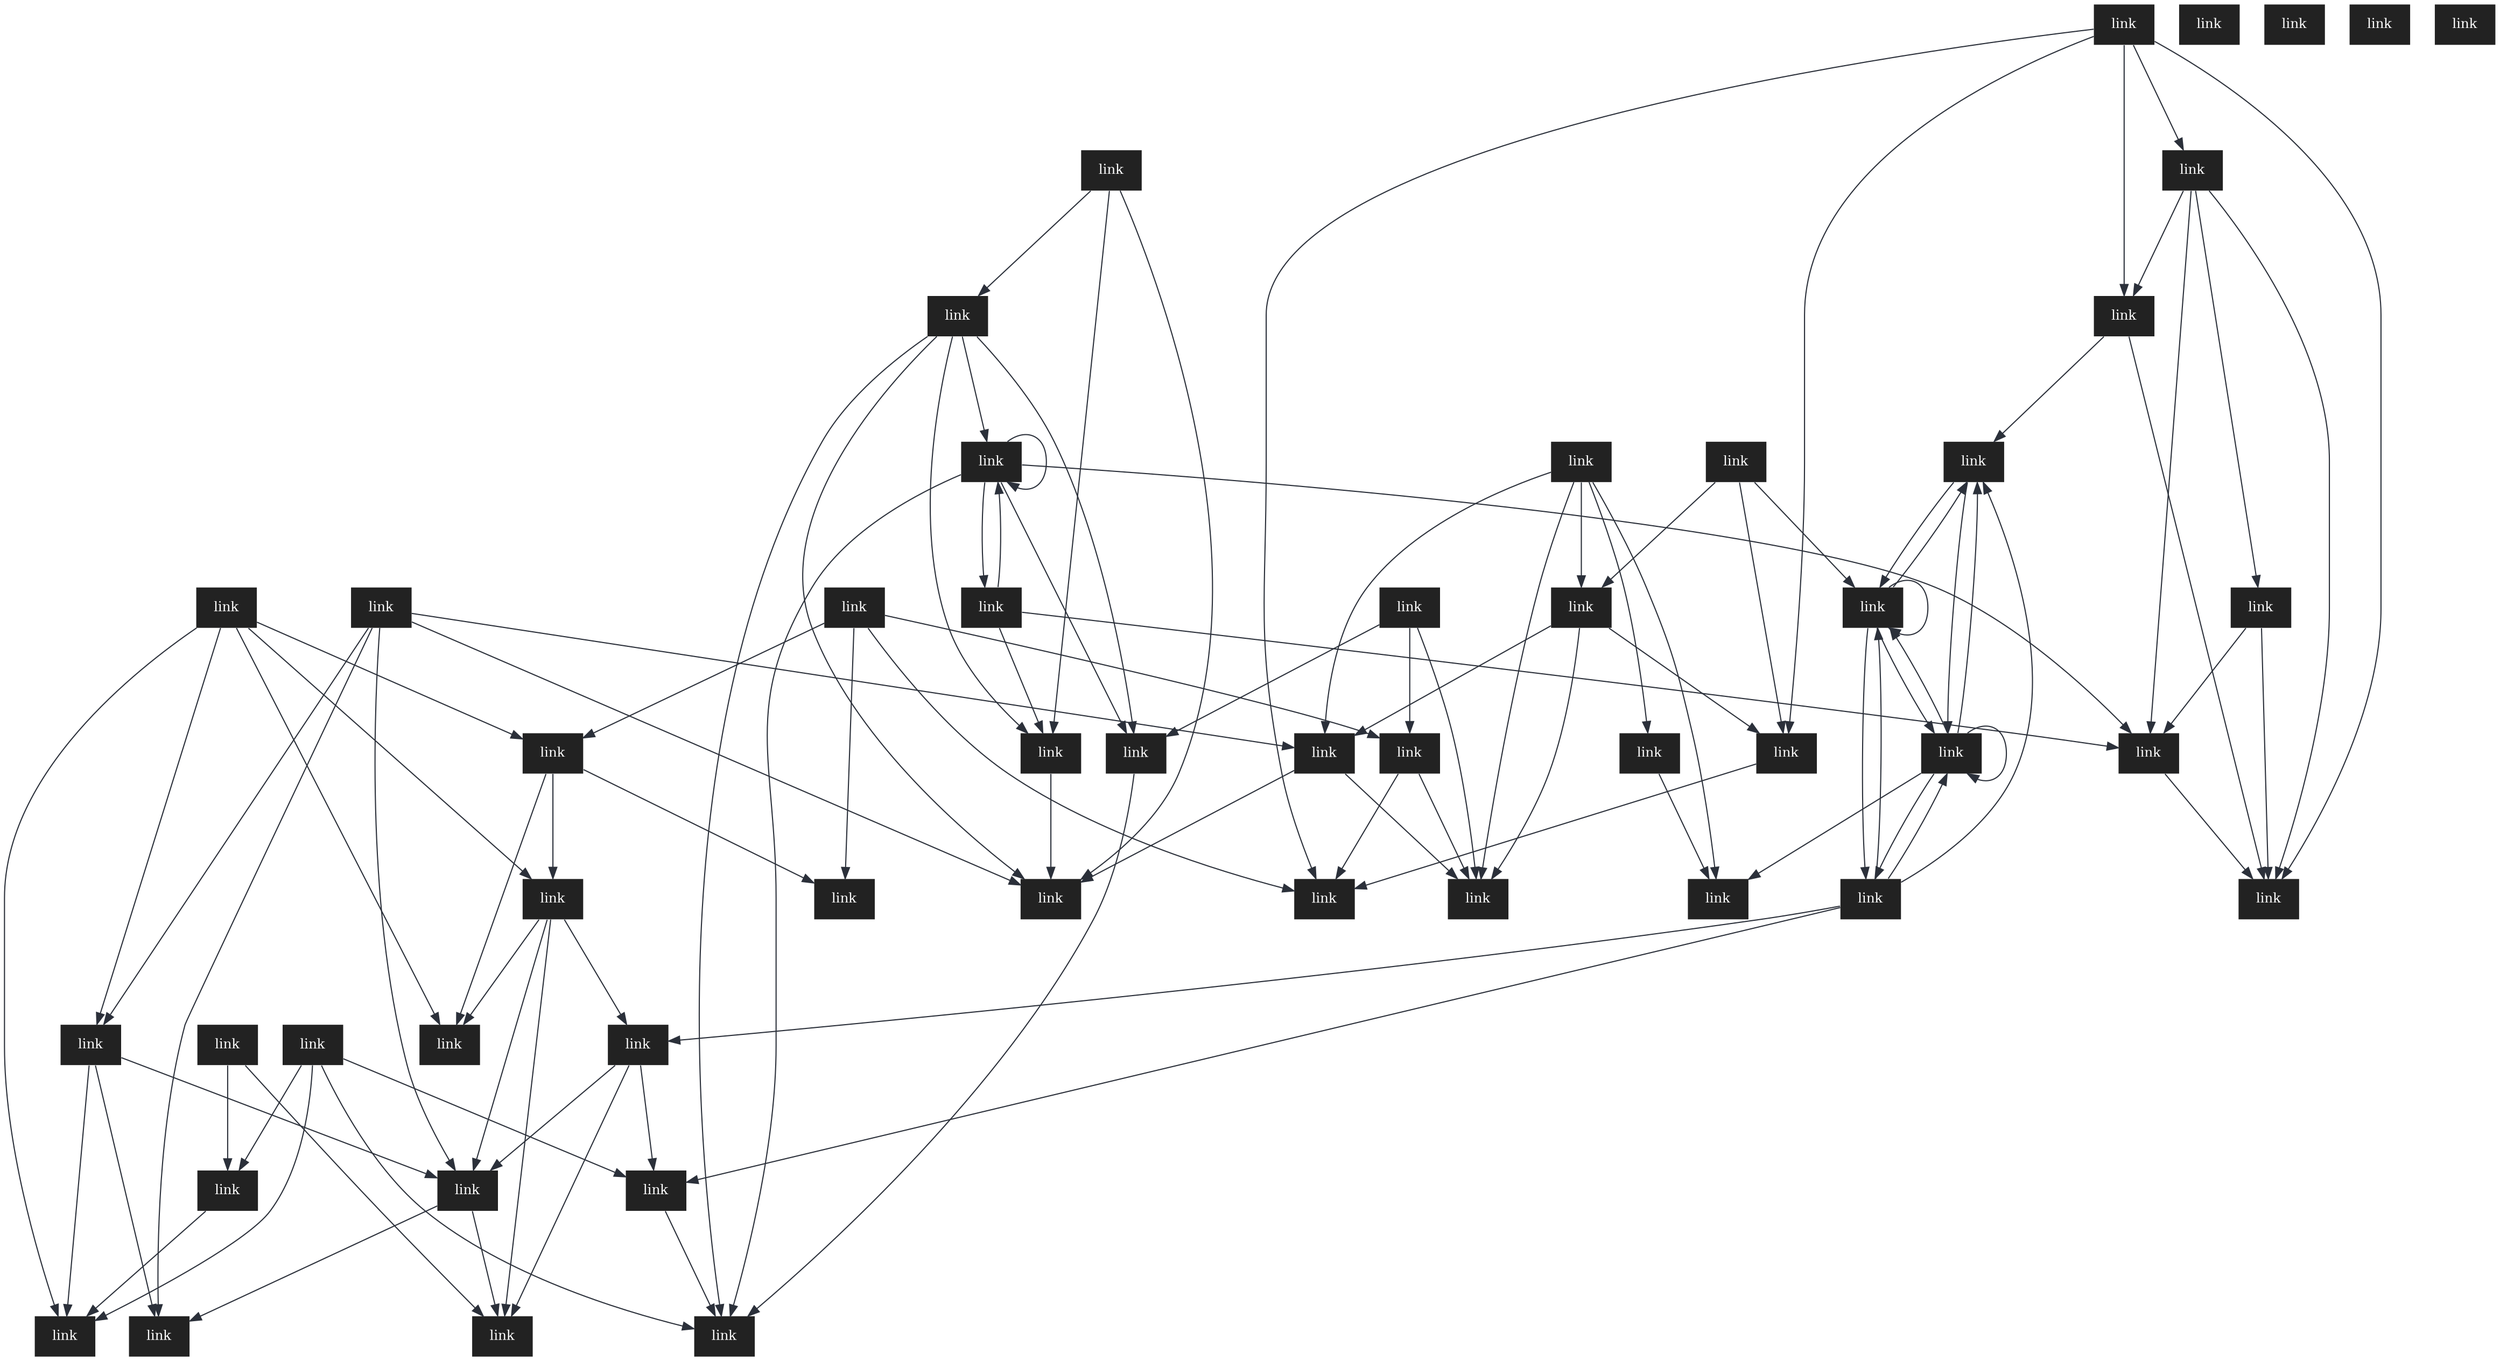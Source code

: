 digraph G {
    // layout="dot"; // circo, dot, fdp, neato, osage, sfdp, twopi
    rankdir="TB";
    splines=true;
    overlap=false;
    // K=0.6;
    // sep="+50,50"; // increase this to make the graph more spread out
    nodesep="0.3";
    ranksep="1.3";
    labelloc="t";
    fontname="Lato";
    node [ shape="plaintext" style="filled, rounded" fontsize=12]
    edge [ fontname="Lato" color="#2B303A" fontsize=8]

  node [style="filled, dashed" fillcolor="#222222" fontcolor="#ffffff" penwidth=1 color="#dddddd"]; {
            n_drone_03_drone_09_24[label="link"];
            n_drone_03_drone_31_48[label="link"];
            n_drone_04_drone_35_38[label="link"];
            n_drone_05_drone_17_39[label="link"];
            n_drone_05_drone_28_11[label="link"];
            n_drone_05_drone_30_30[label="link"];
            n_drone_06_drone_02_19[label="link"];
            n_drone_06_drone_03_6[label="link"];
            n_drone_06_drone_35_16[label="link"];
            n_drone_09_drone_02_33[label="link"];
            n_drone_09_drone_10_12[label="link"];
            n_drone_10_drone_38_44[label="link"];
            n_drone_11_drone_09_49[label="link"];
            n_drone_13_drone_24_4[label="link"];
            n_drone_14_drone_39_29[label="link"];
            n_drone_15_drone_07_17[label="link"];
            n_drone_15_drone_23_14[label="link"];
            n_drone_17_drone_10_26[label="link"];
            n_drone_17_drone_24_7[label="link"];
            n_drone_18_drone_17_1[label="link"];
            n_drone_18_drone_21_45[label="link"];
            n_drone_18_drone_22_2[label="link"];
            n_drone_19_drone_15_41[label="link"];
            n_drone_23_drone_15_43[label="link"];
            n_drone_23_drone_25_3[label="link"];
            n_drone_25_drone_24_36[label="link"];
            n_drone_26_drone_13_28[label="link"];
            n_drone_26_drone_13_8[label="link"];
            n_drone_26_drone_21_32[label="link"];
            n_drone_26_drone_21_5[label="link"];
            n_drone_26_drone_32_10[label="link"];
            n_drone_27_drone_06_34[label="link"];
            n_drone_28_drone_40_42[label="link"];
            n_drone_29_drone_23_22[label="link"];
            n_drone_29_drone_26_25[label="link"];
            n_drone_30_drone_25_37[label="link"];
            n_drone_31_drone_12_35[label="link"];
            n_drone_31_drone_33_21[label="link"];
            n_drone_32_drone_02_20[label="link"];
            n_drone_32_drone_33_40[label="link"];
            n_drone_35_drone_30_15[label="link"];
            n_drone_36_drone_19_23[label="link"];
            n_drone_37_drone_02_46[label="link"];
            n_drone_37_drone_12_13[label="link"];
            n_drone_38_drone_16_0[label="link"];
            n_drone_38_drone_36_31[label="link"];
            n_drone_40_drone_19_18[label="link"];
            n_drone_40_drone_19_27[label="link"];
            n_drone_40_drone_33_47[label="link"];
            n_drone_40_drone_38_9[label="link"];
    }
  node [style="filled, dashed" fillcolor="#002a41" fontcolor="#ffffff" penwidth=1 color="#dddddd"]; {
    }
  node [style="filled, dashed" fillcolor="#224558" fontcolor="#ffffff" penwidth=1 color="#dddddd"]; {
    }
  node [style="filled, dashed" fillcolor="#426070" fontcolor="#ffffff" penwidth=1 color="#dddddd"]; {
    }
  node [style="filled, dashed" fillcolor="#222222" fontcolor="#ffffff" penwidth=1 color="#dddddd"]; {
    }
  node [style="filled, dashed" fillcolor="#8194a0" fontcolor="#ffffff" penwidth=1 color="#dddddd"]; {
    }

node [style="filled, rounded" fillcolor="#dddddd" fontcolor="#000000"];

    n_drone_03_drone_09_24[label="link"];
    n_drone_03_drone_31_48[label="link"];
    n_drone_04_drone_35_38[label="link"];
    n_drone_05_drone_17_39[label="link"];
    n_drone_05_drone_28_11[label="link"];
    n_drone_05_drone_30_30[label="link"];
    n_drone_06_drone_02_19[label="link"];
    n_drone_06_drone_03_6[label="link"];
    n_drone_06_drone_35_16[label="link"];
    n_drone_09_drone_02_33[label="link"];
    n_drone_09_drone_10_12[label="link"];
    n_drone_10_drone_38_44[label="link"];
    n_drone_11_drone_09_49[label="link"];
    n_drone_13_drone_24_4[label="link"];
    n_drone_14_drone_39_29[label="link"];
    n_drone_15_drone_07_17[label="link"];
    n_drone_15_drone_23_14[label="link"];
    n_drone_17_drone_10_26[label="link"];
    n_drone_17_drone_24_7[label="link"];
    n_drone_18_drone_17_1[label="link"];
    n_drone_18_drone_21_45[label="link"];
    n_drone_18_drone_22_2[label="link"];
    n_drone_19_drone_15_41[label="link"];
    n_drone_23_drone_15_43[label="link"];
    n_drone_23_drone_25_3[label="link"];
    n_drone_25_drone_24_36[label="link"];
    n_drone_26_drone_13_28[label="link"];
    n_drone_26_drone_13_8[label="link"];
    n_drone_26_drone_21_32[label="link"];
    n_drone_26_drone_21_5[label="link"];
    n_drone_26_drone_32_10[label="link"];
    n_drone_27_drone_06_34[label="link"];
    n_drone_28_drone_40_42[label="link"];
    n_drone_29_drone_23_22[label="link"];
    n_drone_29_drone_26_25[label="link"];
    n_drone_30_drone_25_37[label="link"];
    n_drone_31_drone_12_35[label="link"];
    n_drone_31_drone_33_21[label="link"];
    n_drone_32_drone_02_20[label="link"];
    n_drone_32_drone_33_40[label="link"];
    n_drone_35_drone_30_15[label="link"];
    n_drone_36_drone_19_23[label="link"];
    n_drone_37_drone_02_46[label="link"];
    n_drone_37_drone_12_13[label="link"];
    n_drone_38_drone_16_0[label="link"];
    n_drone_38_drone_36_31[label="link"];
    n_drone_40_drone_19_18[label="link"];
    n_drone_40_drone_19_27[label="link"];
    n_drone_40_drone_33_47[label="link"];
    n_drone_40_drone_38_9[label="link"];

      n_drone_03_drone_09_24 -> n_drone_03_drone_31_48;
      n_drone_03_drone_09_24 -> n_drone_09_drone_02_33;
      n_drone_03_drone_09_24 -> n_drone_11_drone_09_49;
      n_drone_05_drone_28_11 -> n_drone_05_drone_17_39;
      n_drone_05_drone_28_11 -> n_drone_05_drone_30_30;
      n_drone_05_drone_28_11 -> n_drone_28_drone_40_42;
      n_drone_05_drone_30_30 -> n_drone_05_drone_17_39;
      n_drone_05_drone_30_30 -> n_drone_30_drone_25_37;
      n_drone_06_drone_02_19 -> n_drone_09_drone_02_33;
      n_drone_06_drone_02_19 -> n_drone_27_drone_06_34;
      n_drone_06_drone_02_19 -> n_drone_32_drone_02_20;
      n_drone_06_drone_02_19 -> n_drone_37_drone_02_46;
      n_drone_06_drone_03_6 -> n_drone_03_drone_09_24;
      n_drone_06_drone_03_6 -> n_drone_03_drone_31_48;
      n_drone_06_drone_03_6 -> n_drone_06_drone_02_19;
      n_drone_06_drone_03_6 -> n_drone_06_drone_35_16;
      n_drone_06_drone_03_6 -> n_drone_27_drone_06_34;
      n_drone_06_drone_35_16 -> n_drone_04_drone_35_38;
      n_drone_06_drone_35_16 -> n_drone_06_drone_02_19;
      n_drone_06_drone_35_16 -> n_drone_27_drone_06_34;
      n_drone_09_drone_02_33 -> n_drone_11_drone_09_49;
      n_drone_09_drone_02_33 -> n_drone_37_drone_02_46;
      n_drone_09_drone_10_12 -> n_drone_03_drone_09_24;
      n_drone_09_drone_10_12 -> n_drone_09_drone_02_33;
      n_drone_09_drone_10_12 -> n_drone_10_drone_38_44;
      n_drone_09_drone_10_12 -> n_drone_11_drone_09_49;
      n_drone_09_drone_10_12 -> n_drone_17_drone_10_26;
      n_drone_13_drone_24_4 -> n_drone_17_drone_24_7;
      n_drone_13_drone_24_4 -> n_drone_25_drone_24_36;
      n_drone_13_drone_24_4 -> n_drone_26_drone_13_28;
      n_drone_15_drone_07_17 -> n_drone_19_drone_15_41;
      n_drone_15_drone_07_17 -> n_drone_23_drone_15_43;
      n_drone_15_drone_23_14 -> n_drone_15_drone_07_17;
      n_drone_15_drone_23_14 -> n_drone_19_drone_15_41;
      n_drone_15_drone_23_14 -> n_drone_23_drone_15_43;
      n_drone_15_drone_23_14 -> n_drone_29_drone_23_22;
      n_drone_17_drone_10_26 -> n_drone_05_drone_17_39;
      n_drone_17_drone_10_26 -> n_drone_10_drone_38_44;
      n_drone_17_drone_24_7 -> n_drone_05_drone_17_39;
      n_drone_17_drone_24_7 -> n_drone_17_drone_10_26;
      n_drone_17_drone_24_7 -> n_drone_25_drone_24_36;
      n_drone_18_drone_17_1 -> n_drone_05_drone_17_39;
      n_drone_18_drone_17_1 -> n_drone_17_drone_10_26;
      n_drone_18_drone_17_1 -> n_drone_17_drone_24_7;
      n_drone_18_drone_17_1 -> n_drone_18_drone_21_45;
      n_drone_18_drone_17_1 -> n_drone_18_drone_22_2;
      n_drone_18_drone_22_2 -> n_drone_18_drone_21_45;
      n_drone_19_drone_15_41 -> n_drone_23_drone_15_43;
      n_drone_23_drone_25_3 -> n_drone_15_drone_23_14;
      n_drone_23_drone_25_3 -> n_drone_23_drone_15_43;
      n_drone_23_drone_25_3 -> n_drone_25_drone_24_36;
      n_drone_23_drone_25_3 -> n_drone_29_drone_23_22;
      n_drone_23_drone_25_3 -> n_drone_30_drone_25_37;
      n_drone_25_drone_24_36 -> n_drone_30_drone_25_37;
      n_drone_26_drone_13_28 -> n_drone_26_drone_13_28;
      n_drone_26_drone_13_28 -> n_drone_26_drone_21_32;
      n_drone_26_drone_13_28 -> n_drone_26_drone_32_10;
      n_drone_26_drone_13_28 -> n_drone_29_drone_26_25;
      n_drone_26_drone_21_32 -> n_drone_18_drone_21_45;
      n_drone_26_drone_21_32 -> n_drone_26_drone_13_28;
      n_drone_26_drone_21_32 -> n_drone_26_drone_21_32;
      n_drone_26_drone_21_32 -> n_drone_26_drone_32_10;
      n_drone_26_drone_21_32 -> n_drone_29_drone_26_25;
      n_drone_26_drone_32_10 -> n_drone_26_drone_13_28;
      n_drone_26_drone_32_10 -> n_drone_26_drone_21_32;
      n_drone_26_drone_32_10 -> n_drone_29_drone_26_25;
      n_drone_26_drone_32_10 -> n_drone_32_drone_02_20;
      n_drone_26_drone_32_10 -> n_drone_32_drone_33_40;
      n_drone_28_drone_40_42 -> n_drone_40_drone_33_47;
      n_drone_29_drone_23_22 -> n_drone_23_drone_15_43;
      n_drone_29_drone_23_22 -> n_drone_29_drone_26_25;
      n_drone_29_drone_26_25 -> n_drone_26_drone_13_28;
      n_drone_29_drone_26_25 -> n_drone_26_drone_21_32;
      n_drone_31_drone_12_35 -> n_drone_03_drone_31_48;
      n_drone_31_drone_33_21 -> n_drone_03_drone_31_48;
      n_drone_31_drone_33_21 -> n_drone_31_drone_12_35;
      n_drone_31_drone_33_21 -> n_drone_32_drone_33_40;
      n_drone_31_drone_33_21 -> n_drone_40_drone_33_47;
      n_drone_32_drone_02_20 -> n_drone_09_drone_02_33;
      n_drone_32_drone_02_20 -> n_drone_32_drone_33_40;
      n_drone_32_drone_02_20 -> n_drone_37_drone_02_46;
      n_drone_32_drone_33_40 -> n_drone_40_drone_33_47;
      n_drone_35_drone_30_15 -> n_drone_04_drone_35_38;
      n_drone_35_drone_30_15 -> n_drone_05_drone_30_30;
      n_drone_35_drone_30_15 -> n_drone_06_drone_35_16;
      n_drone_35_drone_30_15 -> n_drone_30_drone_25_37;
      n_drone_36_drone_19_23 -> n_drone_19_drone_15_41;
      n_drone_36_drone_19_23 -> n_drone_38_drone_36_31;
      n_drone_36_drone_19_23 -> n_drone_40_drone_19_27;
      n_drone_37_drone_12_13 -> n_drone_31_drone_12_35;
      n_drone_37_drone_12_13 -> n_drone_37_drone_02_46;
      n_drone_38_drone_16_0 -> n_drone_10_drone_38_44;
      n_drone_38_drone_16_0 -> n_drone_38_drone_36_31;
      n_drone_38_drone_16_0 -> n_drone_40_drone_38_9;
      n_drone_38_drone_36_31 -> n_drone_10_drone_38_44;
      n_drone_40_drone_19_27 -> n_drone_19_drone_15_41;
      n_drone_40_drone_19_27 -> n_drone_28_drone_40_42;
      n_drone_40_drone_19_27 -> n_drone_36_drone_19_23;
      n_drone_40_drone_19_27 -> n_drone_40_drone_19_27;
      n_drone_40_drone_19_27 -> n_drone_40_drone_33_47;
      n_drone_40_drone_38_9 -> n_drone_10_drone_38_44;
      n_drone_40_drone_38_9 -> n_drone_28_drone_40_42;
      n_drone_40_drone_38_9 -> n_drone_38_drone_36_31;
      n_drone_40_drone_38_9 -> n_drone_40_drone_19_27;
      n_drone_40_drone_38_9 -> n_drone_40_drone_33_47;
}

